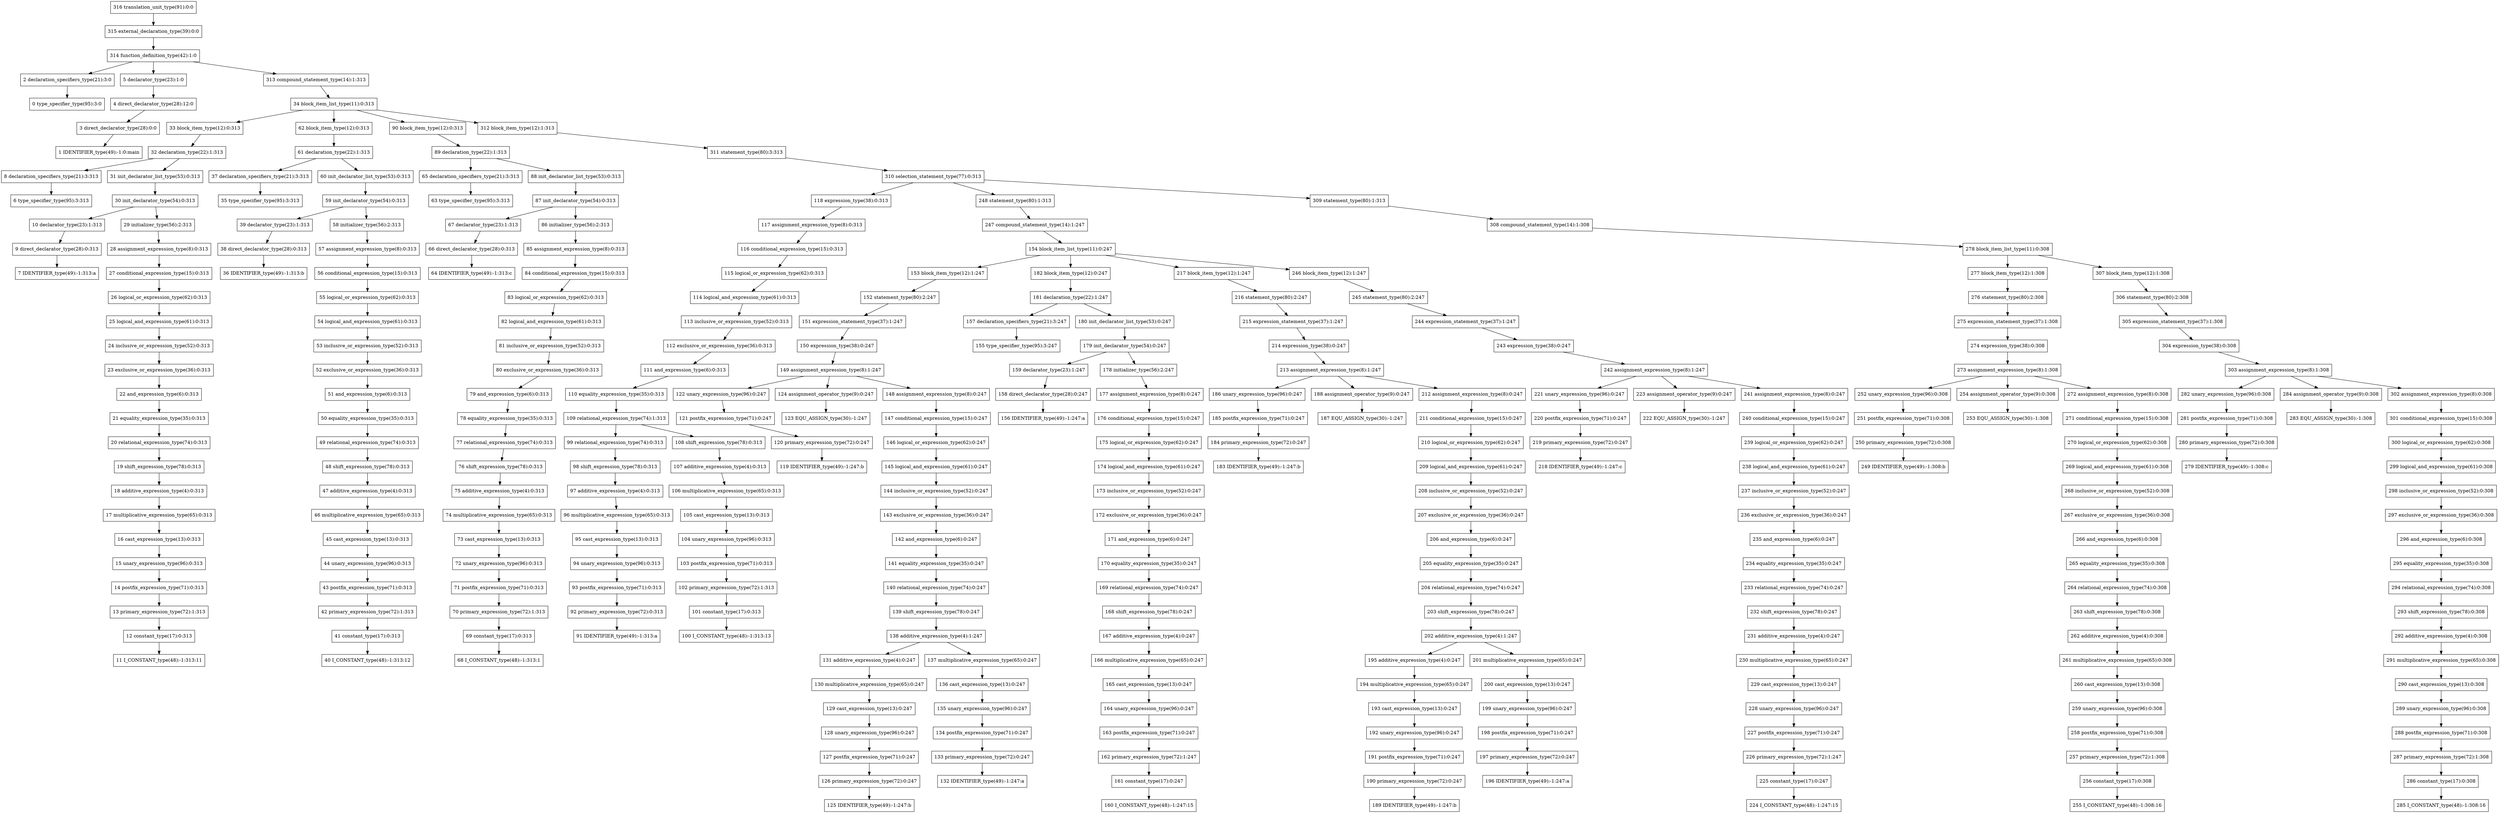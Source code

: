 digraph G{
316[shape=box, label="316 translation_unit_type(91):0:0"];
315[shape=box, label="315 external_declaration_type(39):0:0"];
316->315;
315[shape=box, label="315 external_declaration_type(39):0:0"];
314[shape=box, label="314 function_definition_type(42):1:0"];
315->314;
314[shape=box, label="314 function_definition_type(42):1:0"];
2[shape=box, label="2 declaration_specifiers_type(21):3:0"];
314->2;
2[shape=box, label="2 declaration_specifiers_type(21):3:0"];
0[shape=box, label="0 type_specifier_type(95):3:0"];
2->0;
0[shape=box, label="0 type_specifier_type(95):3:0"];
5[shape=box, label="5 declarator_type(23):1:0"];
314->5;
5[shape=box, label="5 declarator_type(23):1:0"];
4[shape=box, label="4 direct_declarator_type(28):12:0"];
5->4;
4[shape=box, label="4 direct_declarator_type(28):12:0"];
3[shape=box, label="3 direct_declarator_type(28):0:0"];
4->3;
3[shape=box, label="3 direct_declarator_type(28):0:0"];
1[shape=box, label="1 IDENTIFIER_type(49):-1:0:main"];
3->1;
1[shape=box, label="1 IDENTIFIER_type(49):-1:0:main"];
313[shape=box, label="313 compound_statement_type(14):1:313"];
314->313;
313[shape=box, label="313 compound_statement_type(14):1:313"];
34[shape=box, label="34 block_item_list_type(11):0:313"];
313->34;
34[shape=box, label="34 block_item_list_type(11):0:313"];
33[shape=box, label="33 block_item_type(12):0:313"];
34->33;
33[shape=box, label="33 block_item_type(12):0:313"];
32[shape=box, label="32 declaration_type(22):1:313"];
33->32;
32[shape=box, label="32 declaration_type(22):1:313"];
8[shape=box, label="8 declaration_specifiers_type(21):3:313"];
32->8;
8[shape=box, label="8 declaration_specifiers_type(21):3:313"];
6[shape=box, label="6 type_specifier_type(95):3:313"];
8->6;
6[shape=box, label="6 type_specifier_type(95):3:313"];
31[shape=box, label="31 init_declarator_list_type(53):0:313"];
32->31;
31[shape=box, label="31 init_declarator_list_type(53):0:313"];
30[shape=box, label="30 init_declarator_type(54):0:313"];
31->30;
30[shape=box, label="30 init_declarator_type(54):0:313"];
10[shape=box, label="10 declarator_type(23):1:313"];
30->10;
10[shape=box, label="10 declarator_type(23):1:313"];
9[shape=box, label="9 direct_declarator_type(28):0:313"];
10->9;
9[shape=box, label="9 direct_declarator_type(28):0:313"];
7[shape=box, label="7 IDENTIFIER_type(49):-1:313:a"];
9->7;
7[shape=box, label="7 IDENTIFIER_type(49):-1:313:a"];
29[shape=box, label="29 initializer_type(56):2:313"];
30->29;
29[shape=box, label="29 initializer_type(56):2:313"];
28[shape=box, label="28 assignment_expression_type(8):0:313"];
29->28;
28[shape=box, label="28 assignment_expression_type(8):0:313"];
27[shape=box, label="27 conditional_expression_type(15):0:313"];
28->27;
27[shape=box, label="27 conditional_expression_type(15):0:313"];
26[shape=box, label="26 logical_or_expression_type(62):0:313"];
27->26;
26[shape=box, label="26 logical_or_expression_type(62):0:313"];
25[shape=box, label="25 logical_and_expression_type(61):0:313"];
26->25;
25[shape=box, label="25 logical_and_expression_type(61):0:313"];
24[shape=box, label="24 inclusive_or_expression_type(52):0:313"];
25->24;
24[shape=box, label="24 inclusive_or_expression_type(52):0:313"];
23[shape=box, label="23 exclusive_or_expression_type(36):0:313"];
24->23;
23[shape=box, label="23 exclusive_or_expression_type(36):0:313"];
22[shape=box, label="22 and_expression_type(6):0:313"];
23->22;
22[shape=box, label="22 and_expression_type(6):0:313"];
21[shape=box, label="21 equality_expression_type(35):0:313"];
22->21;
21[shape=box, label="21 equality_expression_type(35):0:313"];
20[shape=box, label="20 relational_expression_type(74):0:313"];
21->20;
20[shape=box, label="20 relational_expression_type(74):0:313"];
19[shape=box, label="19 shift_expression_type(78):0:313"];
20->19;
19[shape=box, label="19 shift_expression_type(78):0:313"];
18[shape=box, label="18 additive_expression_type(4):0:313"];
19->18;
18[shape=box, label="18 additive_expression_type(4):0:313"];
17[shape=box, label="17 multiplicative_expression_type(65):0:313"];
18->17;
17[shape=box, label="17 multiplicative_expression_type(65):0:313"];
16[shape=box, label="16 cast_expression_type(13):0:313"];
17->16;
16[shape=box, label="16 cast_expression_type(13):0:313"];
15[shape=box, label="15 unary_expression_type(96):0:313"];
16->15;
15[shape=box, label="15 unary_expression_type(96):0:313"];
14[shape=box, label="14 postfix_expression_type(71):0:313"];
15->14;
14[shape=box, label="14 postfix_expression_type(71):0:313"];
13[shape=box, label="13 primary_expression_type(72):1:313"];
14->13;
13[shape=box, label="13 primary_expression_type(72):1:313"];
12[shape=box, label="12 constant_type(17):0:313"];
13->12;
12[shape=box, label="12 constant_type(17):0:313"];
11[shape=box, label="11 I_CONSTANT_type(48):-1:313:11"];
12->11;
11[shape=box, label="11 I_CONSTANT_type(48):-1:313:11"];
62[shape=box, label="62 block_item_type(12):0:313"];
34->62;
62[shape=box, label="62 block_item_type(12):0:313"];
61[shape=box, label="61 declaration_type(22):1:313"];
62->61;
61[shape=box, label="61 declaration_type(22):1:313"];
37[shape=box, label="37 declaration_specifiers_type(21):3:313"];
61->37;
37[shape=box, label="37 declaration_specifiers_type(21):3:313"];
35[shape=box, label="35 type_specifier_type(95):3:313"];
37->35;
35[shape=box, label="35 type_specifier_type(95):3:313"];
60[shape=box, label="60 init_declarator_list_type(53):0:313"];
61->60;
60[shape=box, label="60 init_declarator_list_type(53):0:313"];
59[shape=box, label="59 init_declarator_type(54):0:313"];
60->59;
59[shape=box, label="59 init_declarator_type(54):0:313"];
39[shape=box, label="39 declarator_type(23):1:313"];
59->39;
39[shape=box, label="39 declarator_type(23):1:313"];
38[shape=box, label="38 direct_declarator_type(28):0:313"];
39->38;
38[shape=box, label="38 direct_declarator_type(28):0:313"];
36[shape=box, label="36 IDENTIFIER_type(49):-1:313:b"];
38->36;
36[shape=box, label="36 IDENTIFIER_type(49):-1:313:b"];
58[shape=box, label="58 initializer_type(56):2:313"];
59->58;
58[shape=box, label="58 initializer_type(56):2:313"];
57[shape=box, label="57 assignment_expression_type(8):0:313"];
58->57;
57[shape=box, label="57 assignment_expression_type(8):0:313"];
56[shape=box, label="56 conditional_expression_type(15):0:313"];
57->56;
56[shape=box, label="56 conditional_expression_type(15):0:313"];
55[shape=box, label="55 logical_or_expression_type(62):0:313"];
56->55;
55[shape=box, label="55 logical_or_expression_type(62):0:313"];
54[shape=box, label="54 logical_and_expression_type(61):0:313"];
55->54;
54[shape=box, label="54 logical_and_expression_type(61):0:313"];
53[shape=box, label="53 inclusive_or_expression_type(52):0:313"];
54->53;
53[shape=box, label="53 inclusive_or_expression_type(52):0:313"];
52[shape=box, label="52 exclusive_or_expression_type(36):0:313"];
53->52;
52[shape=box, label="52 exclusive_or_expression_type(36):0:313"];
51[shape=box, label="51 and_expression_type(6):0:313"];
52->51;
51[shape=box, label="51 and_expression_type(6):0:313"];
50[shape=box, label="50 equality_expression_type(35):0:313"];
51->50;
50[shape=box, label="50 equality_expression_type(35):0:313"];
49[shape=box, label="49 relational_expression_type(74):0:313"];
50->49;
49[shape=box, label="49 relational_expression_type(74):0:313"];
48[shape=box, label="48 shift_expression_type(78):0:313"];
49->48;
48[shape=box, label="48 shift_expression_type(78):0:313"];
47[shape=box, label="47 additive_expression_type(4):0:313"];
48->47;
47[shape=box, label="47 additive_expression_type(4):0:313"];
46[shape=box, label="46 multiplicative_expression_type(65):0:313"];
47->46;
46[shape=box, label="46 multiplicative_expression_type(65):0:313"];
45[shape=box, label="45 cast_expression_type(13):0:313"];
46->45;
45[shape=box, label="45 cast_expression_type(13):0:313"];
44[shape=box, label="44 unary_expression_type(96):0:313"];
45->44;
44[shape=box, label="44 unary_expression_type(96):0:313"];
43[shape=box, label="43 postfix_expression_type(71):0:313"];
44->43;
43[shape=box, label="43 postfix_expression_type(71):0:313"];
42[shape=box, label="42 primary_expression_type(72):1:313"];
43->42;
42[shape=box, label="42 primary_expression_type(72):1:313"];
41[shape=box, label="41 constant_type(17):0:313"];
42->41;
41[shape=box, label="41 constant_type(17):0:313"];
40[shape=box, label="40 I_CONSTANT_type(48):-1:313:12"];
41->40;
40[shape=box, label="40 I_CONSTANT_type(48):-1:313:12"];
90[shape=box, label="90 block_item_type(12):0:313"];
34->90;
90[shape=box, label="90 block_item_type(12):0:313"];
89[shape=box, label="89 declaration_type(22):1:313"];
90->89;
89[shape=box, label="89 declaration_type(22):1:313"];
65[shape=box, label="65 declaration_specifiers_type(21):3:313"];
89->65;
65[shape=box, label="65 declaration_specifiers_type(21):3:313"];
63[shape=box, label="63 type_specifier_type(95):3:313"];
65->63;
63[shape=box, label="63 type_specifier_type(95):3:313"];
88[shape=box, label="88 init_declarator_list_type(53):0:313"];
89->88;
88[shape=box, label="88 init_declarator_list_type(53):0:313"];
87[shape=box, label="87 init_declarator_type(54):0:313"];
88->87;
87[shape=box, label="87 init_declarator_type(54):0:313"];
67[shape=box, label="67 declarator_type(23):1:313"];
87->67;
67[shape=box, label="67 declarator_type(23):1:313"];
66[shape=box, label="66 direct_declarator_type(28):0:313"];
67->66;
66[shape=box, label="66 direct_declarator_type(28):0:313"];
64[shape=box, label="64 IDENTIFIER_type(49):-1:313:c"];
66->64;
64[shape=box, label="64 IDENTIFIER_type(49):-1:313:c"];
86[shape=box, label="86 initializer_type(56):2:313"];
87->86;
86[shape=box, label="86 initializer_type(56):2:313"];
85[shape=box, label="85 assignment_expression_type(8):0:313"];
86->85;
85[shape=box, label="85 assignment_expression_type(8):0:313"];
84[shape=box, label="84 conditional_expression_type(15):0:313"];
85->84;
84[shape=box, label="84 conditional_expression_type(15):0:313"];
83[shape=box, label="83 logical_or_expression_type(62):0:313"];
84->83;
83[shape=box, label="83 logical_or_expression_type(62):0:313"];
82[shape=box, label="82 logical_and_expression_type(61):0:313"];
83->82;
82[shape=box, label="82 logical_and_expression_type(61):0:313"];
81[shape=box, label="81 inclusive_or_expression_type(52):0:313"];
82->81;
81[shape=box, label="81 inclusive_or_expression_type(52):0:313"];
80[shape=box, label="80 exclusive_or_expression_type(36):0:313"];
81->80;
80[shape=box, label="80 exclusive_or_expression_type(36):0:313"];
79[shape=box, label="79 and_expression_type(6):0:313"];
80->79;
79[shape=box, label="79 and_expression_type(6):0:313"];
78[shape=box, label="78 equality_expression_type(35):0:313"];
79->78;
78[shape=box, label="78 equality_expression_type(35):0:313"];
77[shape=box, label="77 relational_expression_type(74):0:313"];
78->77;
77[shape=box, label="77 relational_expression_type(74):0:313"];
76[shape=box, label="76 shift_expression_type(78):0:313"];
77->76;
76[shape=box, label="76 shift_expression_type(78):0:313"];
75[shape=box, label="75 additive_expression_type(4):0:313"];
76->75;
75[shape=box, label="75 additive_expression_type(4):0:313"];
74[shape=box, label="74 multiplicative_expression_type(65):0:313"];
75->74;
74[shape=box, label="74 multiplicative_expression_type(65):0:313"];
73[shape=box, label="73 cast_expression_type(13):0:313"];
74->73;
73[shape=box, label="73 cast_expression_type(13):0:313"];
72[shape=box, label="72 unary_expression_type(96):0:313"];
73->72;
72[shape=box, label="72 unary_expression_type(96):0:313"];
71[shape=box, label="71 postfix_expression_type(71):0:313"];
72->71;
71[shape=box, label="71 postfix_expression_type(71):0:313"];
70[shape=box, label="70 primary_expression_type(72):1:313"];
71->70;
70[shape=box, label="70 primary_expression_type(72):1:313"];
69[shape=box, label="69 constant_type(17):0:313"];
70->69;
69[shape=box, label="69 constant_type(17):0:313"];
68[shape=box, label="68 I_CONSTANT_type(48):-1:313:1"];
69->68;
68[shape=box, label="68 I_CONSTANT_type(48):-1:313:1"];
312[shape=box, label="312 block_item_type(12):1:313"];
34->312;
312[shape=box, label="312 block_item_type(12):1:313"];
311[shape=box, label="311 statement_type(80):3:313"];
312->311;
311[shape=box, label="311 statement_type(80):3:313"];
310[shape=box, label="310 selection_statement_type(77):0:313"];
311->310;
310[shape=box, label="310 selection_statement_type(77):0:313"];
118[shape=box, label="118 expression_type(38):0:313"];
310->118;
118[shape=box, label="118 expression_type(38):0:313"];
117[shape=box, label="117 assignment_expression_type(8):0:313"];
118->117;
117[shape=box, label="117 assignment_expression_type(8):0:313"];
116[shape=box, label="116 conditional_expression_type(15):0:313"];
117->116;
116[shape=box, label="116 conditional_expression_type(15):0:313"];
115[shape=box, label="115 logical_or_expression_type(62):0:313"];
116->115;
115[shape=box, label="115 logical_or_expression_type(62):0:313"];
114[shape=box, label="114 logical_and_expression_type(61):0:313"];
115->114;
114[shape=box, label="114 logical_and_expression_type(61):0:313"];
113[shape=box, label="113 inclusive_or_expression_type(52):0:313"];
114->113;
113[shape=box, label="113 inclusive_or_expression_type(52):0:313"];
112[shape=box, label="112 exclusive_or_expression_type(36):0:313"];
113->112;
112[shape=box, label="112 exclusive_or_expression_type(36):0:313"];
111[shape=box, label="111 and_expression_type(6):0:313"];
112->111;
111[shape=box, label="111 and_expression_type(6):0:313"];
110[shape=box, label="110 equality_expression_type(35):0:313"];
111->110;
110[shape=box, label="110 equality_expression_type(35):0:313"];
109[shape=box, label="109 relational_expression_type(74):1:313"];
110->109;
109[shape=box, label="109 relational_expression_type(74):1:313"];
99[shape=box, label="99 relational_expression_type(74):0:313"];
109->99;
99[shape=box, label="99 relational_expression_type(74):0:313"];
98[shape=box, label="98 shift_expression_type(78):0:313"];
99->98;
98[shape=box, label="98 shift_expression_type(78):0:313"];
97[shape=box, label="97 additive_expression_type(4):0:313"];
98->97;
97[shape=box, label="97 additive_expression_type(4):0:313"];
96[shape=box, label="96 multiplicative_expression_type(65):0:313"];
97->96;
96[shape=box, label="96 multiplicative_expression_type(65):0:313"];
95[shape=box, label="95 cast_expression_type(13):0:313"];
96->95;
95[shape=box, label="95 cast_expression_type(13):0:313"];
94[shape=box, label="94 unary_expression_type(96):0:313"];
95->94;
94[shape=box, label="94 unary_expression_type(96):0:313"];
93[shape=box, label="93 postfix_expression_type(71):0:313"];
94->93;
93[shape=box, label="93 postfix_expression_type(71):0:313"];
92[shape=box, label="92 primary_expression_type(72):0:313"];
93->92;
92[shape=box, label="92 primary_expression_type(72):0:313"];
91[shape=box, label="91 IDENTIFIER_type(49):-1:313:a"];
92->91;
91[shape=box, label="91 IDENTIFIER_type(49):-1:313:a"];
108[shape=box, label="108 shift_expression_type(78):0:313"];
109->108;
108[shape=box, label="108 shift_expression_type(78):0:313"];
107[shape=box, label="107 additive_expression_type(4):0:313"];
108->107;
107[shape=box, label="107 additive_expression_type(4):0:313"];
106[shape=box, label="106 multiplicative_expression_type(65):0:313"];
107->106;
106[shape=box, label="106 multiplicative_expression_type(65):0:313"];
105[shape=box, label="105 cast_expression_type(13):0:313"];
106->105;
105[shape=box, label="105 cast_expression_type(13):0:313"];
104[shape=box, label="104 unary_expression_type(96):0:313"];
105->104;
104[shape=box, label="104 unary_expression_type(96):0:313"];
103[shape=box, label="103 postfix_expression_type(71):0:313"];
104->103;
103[shape=box, label="103 postfix_expression_type(71):0:313"];
102[shape=box, label="102 primary_expression_type(72):1:313"];
103->102;
102[shape=box, label="102 primary_expression_type(72):1:313"];
101[shape=box, label="101 constant_type(17):0:313"];
102->101;
101[shape=box, label="101 constant_type(17):0:313"];
100[shape=box, label="100 I_CONSTANT_type(48):-1:313:13"];
101->100;
100[shape=box, label="100 I_CONSTANT_type(48):-1:313:13"];
248[shape=box, label="248 statement_type(80):1:313"];
310->248;
248[shape=box, label="248 statement_type(80):1:313"];
247[shape=box, label="247 compound_statement_type(14):1:247"];
248->247;
247[shape=box, label="247 compound_statement_type(14):1:247"];
154[shape=box, label="154 block_item_list_type(11):0:247"];
247->154;
154[shape=box, label="154 block_item_list_type(11):0:247"];
153[shape=box, label="153 block_item_type(12):1:247"];
154->153;
153[shape=box, label="153 block_item_type(12):1:247"];
152[shape=box, label="152 statement_type(80):2:247"];
153->152;
152[shape=box, label="152 statement_type(80):2:247"];
151[shape=box, label="151 expression_statement_type(37):1:247"];
152->151;
151[shape=box, label="151 expression_statement_type(37):1:247"];
150[shape=box, label="150 expression_type(38):0:247"];
151->150;
150[shape=box, label="150 expression_type(38):0:247"];
149[shape=box, label="149 assignment_expression_type(8):1:247"];
150->149;
149[shape=box, label="149 assignment_expression_type(8):1:247"];
122[shape=box, label="122 unary_expression_type(96):0:247"];
149->122;
122[shape=box, label="122 unary_expression_type(96):0:247"];
121[shape=box, label="121 postfix_expression_type(71):0:247"];
122->121;
121[shape=box, label="121 postfix_expression_type(71):0:247"];
120[shape=box, label="120 primary_expression_type(72):0:247"];
121->120;
120[shape=box, label="120 primary_expression_type(72):0:247"];
119[shape=box, label="119 IDENTIFIER_type(49):-1:247:b"];
120->119;
119[shape=box, label="119 IDENTIFIER_type(49):-1:247:b"];
124[shape=box, label="124 assignment_operator_type(9):0:247"];
149->124;
124[shape=box, label="124 assignment_operator_type(9):0:247"];
123[shape=box, label="123 EQU_ASSIGN_type(30):-1:247"];
124->123;
123[shape=box, label="123 EQU_ASSIGN_type(30):-1:247"];
148[shape=box, label="148 assignment_expression_type(8):0:247"];
149->148;
148[shape=box, label="148 assignment_expression_type(8):0:247"];
147[shape=box, label="147 conditional_expression_type(15):0:247"];
148->147;
147[shape=box, label="147 conditional_expression_type(15):0:247"];
146[shape=box, label="146 logical_or_expression_type(62):0:247"];
147->146;
146[shape=box, label="146 logical_or_expression_type(62):0:247"];
145[shape=box, label="145 logical_and_expression_type(61):0:247"];
146->145;
145[shape=box, label="145 logical_and_expression_type(61):0:247"];
144[shape=box, label="144 inclusive_or_expression_type(52):0:247"];
145->144;
144[shape=box, label="144 inclusive_or_expression_type(52):0:247"];
143[shape=box, label="143 exclusive_or_expression_type(36):0:247"];
144->143;
143[shape=box, label="143 exclusive_or_expression_type(36):0:247"];
142[shape=box, label="142 and_expression_type(6):0:247"];
143->142;
142[shape=box, label="142 and_expression_type(6):0:247"];
141[shape=box, label="141 equality_expression_type(35):0:247"];
142->141;
141[shape=box, label="141 equality_expression_type(35):0:247"];
140[shape=box, label="140 relational_expression_type(74):0:247"];
141->140;
140[shape=box, label="140 relational_expression_type(74):0:247"];
139[shape=box, label="139 shift_expression_type(78):0:247"];
140->139;
139[shape=box, label="139 shift_expression_type(78):0:247"];
138[shape=box, label="138 additive_expression_type(4):1:247"];
139->138;
138[shape=box, label="138 additive_expression_type(4):1:247"];
131[shape=box, label="131 additive_expression_type(4):0:247"];
138->131;
131[shape=box, label="131 additive_expression_type(4):0:247"];
130[shape=box, label="130 multiplicative_expression_type(65):0:247"];
131->130;
130[shape=box, label="130 multiplicative_expression_type(65):0:247"];
129[shape=box, label="129 cast_expression_type(13):0:247"];
130->129;
129[shape=box, label="129 cast_expression_type(13):0:247"];
128[shape=box, label="128 unary_expression_type(96):0:247"];
129->128;
128[shape=box, label="128 unary_expression_type(96):0:247"];
127[shape=box, label="127 postfix_expression_type(71):0:247"];
128->127;
127[shape=box, label="127 postfix_expression_type(71):0:247"];
126[shape=box, label="126 primary_expression_type(72):0:247"];
127->126;
126[shape=box, label="126 primary_expression_type(72):0:247"];
125[shape=box, label="125 IDENTIFIER_type(49):-1:247:b"];
126->125;
125[shape=box, label="125 IDENTIFIER_type(49):-1:247:b"];
137[shape=box, label="137 multiplicative_expression_type(65):0:247"];
138->137;
137[shape=box, label="137 multiplicative_expression_type(65):0:247"];
136[shape=box, label="136 cast_expression_type(13):0:247"];
137->136;
136[shape=box, label="136 cast_expression_type(13):0:247"];
135[shape=box, label="135 unary_expression_type(96):0:247"];
136->135;
135[shape=box, label="135 unary_expression_type(96):0:247"];
134[shape=box, label="134 postfix_expression_type(71):0:247"];
135->134;
134[shape=box, label="134 postfix_expression_type(71):0:247"];
133[shape=box, label="133 primary_expression_type(72):0:247"];
134->133;
133[shape=box, label="133 primary_expression_type(72):0:247"];
132[shape=box, label="132 IDENTIFIER_type(49):-1:247:a"];
133->132;
132[shape=box, label="132 IDENTIFIER_type(49):-1:247:a"];
182[shape=box, label="182 block_item_type(12):0:247"];
154->182;
182[shape=box, label="182 block_item_type(12):0:247"];
181[shape=box, label="181 declaration_type(22):1:247"];
182->181;
181[shape=box, label="181 declaration_type(22):1:247"];
157[shape=box, label="157 declaration_specifiers_type(21):3:247"];
181->157;
157[shape=box, label="157 declaration_specifiers_type(21):3:247"];
155[shape=box, label="155 type_specifier_type(95):3:247"];
157->155;
155[shape=box, label="155 type_specifier_type(95):3:247"];
180[shape=box, label="180 init_declarator_list_type(53):0:247"];
181->180;
180[shape=box, label="180 init_declarator_list_type(53):0:247"];
179[shape=box, label="179 init_declarator_type(54):0:247"];
180->179;
179[shape=box, label="179 init_declarator_type(54):0:247"];
159[shape=box, label="159 declarator_type(23):1:247"];
179->159;
159[shape=box, label="159 declarator_type(23):1:247"];
158[shape=box, label="158 direct_declarator_type(28):0:247"];
159->158;
158[shape=box, label="158 direct_declarator_type(28):0:247"];
156[shape=box, label="156 IDENTIFIER_type(49):-1:247:a"];
158->156;
156[shape=box, label="156 IDENTIFIER_type(49):-1:247:a"];
178[shape=box, label="178 initializer_type(56):2:247"];
179->178;
178[shape=box, label="178 initializer_type(56):2:247"];
177[shape=box, label="177 assignment_expression_type(8):0:247"];
178->177;
177[shape=box, label="177 assignment_expression_type(8):0:247"];
176[shape=box, label="176 conditional_expression_type(15):0:247"];
177->176;
176[shape=box, label="176 conditional_expression_type(15):0:247"];
175[shape=box, label="175 logical_or_expression_type(62):0:247"];
176->175;
175[shape=box, label="175 logical_or_expression_type(62):0:247"];
174[shape=box, label="174 logical_and_expression_type(61):0:247"];
175->174;
174[shape=box, label="174 logical_and_expression_type(61):0:247"];
173[shape=box, label="173 inclusive_or_expression_type(52):0:247"];
174->173;
173[shape=box, label="173 inclusive_or_expression_type(52):0:247"];
172[shape=box, label="172 exclusive_or_expression_type(36):0:247"];
173->172;
172[shape=box, label="172 exclusive_or_expression_type(36):0:247"];
171[shape=box, label="171 and_expression_type(6):0:247"];
172->171;
171[shape=box, label="171 and_expression_type(6):0:247"];
170[shape=box, label="170 equality_expression_type(35):0:247"];
171->170;
170[shape=box, label="170 equality_expression_type(35):0:247"];
169[shape=box, label="169 relational_expression_type(74):0:247"];
170->169;
169[shape=box, label="169 relational_expression_type(74):0:247"];
168[shape=box, label="168 shift_expression_type(78):0:247"];
169->168;
168[shape=box, label="168 shift_expression_type(78):0:247"];
167[shape=box, label="167 additive_expression_type(4):0:247"];
168->167;
167[shape=box, label="167 additive_expression_type(4):0:247"];
166[shape=box, label="166 multiplicative_expression_type(65):0:247"];
167->166;
166[shape=box, label="166 multiplicative_expression_type(65):0:247"];
165[shape=box, label="165 cast_expression_type(13):0:247"];
166->165;
165[shape=box, label="165 cast_expression_type(13):0:247"];
164[shape=box, label="164 unary_expression_type(96):0:247"];
165->164;
164[shape=box, label="164 unary_expression_type(96):0:247"];
163[shape=box, label="163 postfix_expression_type(71):0:247"];
164->163;
163[shape=box, label="163 postfix_expression_type(71):0:247"];
162[shape=box, label="162 primary_expression_type(72):1:247"];
163->162;
162[shape=box, label="162 primary_expression_type(72):1:247"];
161[shape=box, label="161 constant_type(17):0:247"];
162->161;
161[shape=box, label="161 constant_type(17):0:247"];
160[shape=box, label="160 I_CONSTANT_type(48):-1:247:15"];
161->160;
160[shape=box, label="160 I_CONSTANT_type(48):-1:247:15"];
217[shape=box, label="217 block_item_type(12):1:247"];
154->217;
217[shape=box, label="217 block_item_type(12):1:247"];
216[shape=box, label="216 statement_type(80):2:247"];
217->216;
216[shape=box, label="216 statement_type(80):2:247"];
215[shape=box, label="215 expression_statement_type(37):1:247"];
216->215;
215[shape=box, label="215 expression_statement_type(37):1:247"];
214[shape=box, label="214 expression_type(38):0:247"];
215->214;
214[shape=box, label="214 expression_type(38):0:247"];
213[shape=box, label="213 assignment_expression_type(8):1:247"];
214->213;
213[shape=box, label="213 assignment_expression_type(8):1:247"];
186[shape=box, label="186 unary_expression_type(96):0:247"];
213->186;
186[shape=box, label="186 unary_expression_type(96):0:247"];
185[shape=box, label="185 postfix_expression_type(71):0:247"];
186->185;
185[shape=box, label="185 postfix_expression_type(71):0:247"];
184[shape=box, label="184 primary_expression_type(72):0:247"];
185->184;
184[shape=box, label="184 primary_expression_type(72):0:247"];
183[shape=box, label="183 IDENTIFIER_type(49):-1:247:b"];
184->183;
183[shape=box, label="183 IDENTIFIER_type(49):-1:247:b"];
188[shape=box, label="188 assignment_operator_type(9):0:247"];
213->188;
188[shape=box, label="188 assignment_operator_type(9):0:247"];
187[shape=box, label="187 EQU_ASSIGN_type(30):-1:247"];
188->187;
187[shape=box, label="187 EQU_ASSIGN_type(30):-1:247"];
212[shape=box, label="212 assignment_expression_type(8):0:247"];
213->212;
212[shape=box, label="212 assignment_expression_type(8):0:247"];
211[shape=box, label="211 conditional_expression_type(15):0:247"];
212->211;
211[shape=box, label="211 conditional_expression_type(15):0:247"];
210[shape=box, label="210 logical_or_expression_type(62):0:247"];
211->210;
210[shape=box, label="210 logical_or_expression_type(62):0:247"];
209[shape=box, label="209 logical_and_expression_type(61):0:247"];
210->209;
209[shape=box, label="209 logical_and_expression_type(61):0:247"];
208[shape=box, label="208 inclusive_or_expression_type(52):0:247"];
209->208;
208[shape=box, label="208 inclusive_or_expression_type(52):0:247"];
207[shape=box, label="207 exclusive_or_expression_type(36):0:247"];
208->207;
207[shape=box, label="207 exclusive_or_expression_type(36):0:247"];
206[shape=box, label="206 and_expression_type(6):0:247"];
207->206;
206[shape=box, label="206 and_expression_type(6):0:247"];
205[shape=box, label="205 equality_expression_type(35):0:247"];
206->205;
205[shape=box, label="205 equality_expression_type(35):0:247"];
204[shape=box, label="204 relational_expression_type(74):0:247"];
205->204;
204[shape=box, label="204 relational_expression_type(74):0:247"];
203[shape=box, label="203 shift_expression_type(78):0:247"];
204->203;
203[shape=box, label="203 shift_expression_type(78):0:247"];
202[shape=box, label="202 additive_expression_type(4):1:247"];
203->202;
202[shape=box, label="202 additive_expression_type(4):1:247"];
195[shape=box, label="195 additive_expression_type(4):0:247"];
202->195;
195[shape=box, label="195 additive_expression_type(4):0:247"];
194[shape=box, label="194 multiplicative_expression_type(65):0:247"];
195->194;
194[shape=box, label="194 multiplicative_expression_type(65):0:247"];
193[shape=box, label="193 cast_expression_type(13):0:247"];
194->193;
193[shape=box, label="193 cast_expression_type(13):0:247"];
192[shape=box, label="192 unary_expression_type(96):0:247"];
193->192;
192[shape=box, label="192 unary_expression_type(96):0:247"];
191[shape=box, label="191 postfix_expression_type(71):0:247"];
192->191;
191[shape=box, label="191 postfix_expression_type(71):0:247"];
190[shape=box, label="190 primary_expression_type(72):0:247"];
191->190;
190[shape=box, label="190 primary_expression_type(72):0:247"];
189[shape=box, label="189 IDENTIFIER_type(49):-1:247:b"];
190->189;
189[shape=box, label="189 IDENTIFIER_type(49):-1:247:b"];
201[shape=box, label="201 multiplicative_expression_type(65):0:247"];
202->201;
201[shape=box, label="201 multiplicative_expression_type(65):0:247"];
200[shape=box, label="200 cast_expression_type(13):0:247"];
201->200;
200[shape=box, label="200 cast_expression_type(13):0:247"];
199[shape=box, label="199 unary_expression_type(96):0:247"];
200->199;
199[shape=box, label="199 unary_expression_type(96):0:247"];
198[shape=box, label="198 postfix_expression_type(71):0:247"];
199->198;
198[shape=box, label="198 postfix_expression_type(71):0:247"];
197[shape=box, label="197 primary_expression_type(72):0:247"];
198->197;
197[shape=box, label="197 primary_expression_type(72):0:247"];
196[shape=box, label="196 IDENTIFIER_type(49):-1:247:a"];
197->196;
196[shape=box, label="196 IDENTIFIER_type(49):-1:247:a"];
246[shape=box, label="246 block_item_type(12):1:247"];
154->246;
246[shape=box, label="246 block_item_type(12):1:247"];
245[shape=box, label="245 statement_type(80):2:247"];
246->245;
245[shape=box, label="245 statement_type(80):2:247"];
244[shape=box, label="244 expression_statement_type(37):1:247"];
245->244;
244[shape=box, label="244 expression_statement_type(37):1:247"];
243[shape=box, label="243 expression_type(38):0:247"];
244->243;
243[shape=box, label="243 expression_type(38):0:247"];
242[shape=box, label="242 assignment_expression_type(8):1:247"];
243->242;
242[shape=box, label="242 assignment_expression_type(8):1:247"];
221[shape=box, label="221 unary_expression_type(96):0:247"];
242->221;
221[shape=box, label="221 unary_expression_type(96):0:247"];
220[shape=box, label="220 postfix_expression_type(71):0:247"];
221->220;
220[shape=box, label="220 postfix_expression_type(71):0:247"];
219[shape=box, label="219 primary_expression_type(72):0:247"];
220->219;
219[shape=box, label="219 primary_expression_type(72):0:247"];
218[shape=box, label="218 IDENTIFIER_type(49):-1:247:c"];
219->218;
218[shape=box, label="218 IDENTIFIER_type(49):-1:247:c"];
223[shape=box, label="223 assignment_operator_type(9):0:247"];
242->223;
223[shape=box, label="223 assignment_operator_type(9):0:247"];
222[shape=box, label="222 EQU_ASSIGN_type(30):-1:247"];
223->222;
222[shape=box, label="222 EQU_ASSIGN_type(30):-1:247"];
241[shape=box, label="241 assignment_expression_type(8):0:247"];
242->241;
241[shape=box, label="241 assignment_expression_type(8):0:247"];
240[shape=box, label="240 conditional_expression_type(15):0:247"];
241->240;
240[shape=box, label="240 conditional_expression_type(15):0:247"];
239[shape=box, label="239 logical_or_expression_type(62):0:247"];
240->239;
239[shape=box, label="239 logical_or_expression_type(62):0:247"];
238[shape=box, label="238 logical_and_expression_type(61):0:247"];
239->238;
238[shape=box, label="238 logical_and_expression_type(61):0:247"];
237[shape=box, label="237 inclusive_or_expression_type(52):0:247"];
238->237;
237[shape=box, label="237 inclusive_or_expression_type(52):0:247"];
236[shape=box, label="236 exclusive_or_expression_type(36):0:247"];
237->236;
236[shape=box, label="236 exclusive_or_expression_type(36):0:247"];
235[shape=box, label="235 and_expression_type(6):0:247"];
236->235;
235[shape=box, label="235 and_expression_type(6):0:247"];
234[shape=box, label="234 equality_expression_type(35):0:247"];
235->234;
234[shape=box, label="234 equality_expression_type(35):0:247"];
233[shape=box, label="233 relational_expression_type(74):0:247"];
234->233;
233[shape=box, label="233 relational_expression_type(74):0:247"];
232[shape=box, label="232 shift_expression_type(78):0:247"];
233->232;
232[shape=box, label="232 shift_expression_type(78):0:247"];
231[shape=box, label="231 additive_expression_type(4):0:247"];
232->231;
231[shape=box, label="231 additive_expression_type(4):0:247"];
230[shape=box, label="230 multiplicative_expression_type(65):0:247"];
231->230;
230[shape=box, label="230 multiplicative_expression_type(65):0:247"];
229[shape=box, label="229 cast_expression_type(13):0:247"];
230->229;
229[shape=box, label="229 cast_expression_type(13):0:247"];
228[shape=box, label="228 unary_expression_type(96):0:247"];
229->228;
228[shape=box, label="228 unary_expression_type(96):0:247"];
227[shape=box, label="227 postfix_expression_type(71):0:247"];
228->227;
227[shape=box, label="227 postfix_expression_type(71):0:247"];
226[shape=box, label="226 primary_expression_type(72):1:247"];
227->226;
226[shape=box, label="226 primary_expression_type(72):1:247"];
225[shape=box, label="225 constant_type(17):0:247"];
226->225;
225[shape=box, label="225 constant_type(17):0:247"];
224[shape=box, label="224 I_CONSTANT_type(48):-1:247:15"];
225->224;
224[shape=box, label="224 I_CONSTANT_type(48):-1:247:15"];
309[shape=box, label="309 statement_type(80):1:313"];
310->309;
309[shape=box, label="309 statement_type(80):1:313"];
308[shape=box, label="308 compound_statement_type(14):1:308"];
309->308;
308[shape=box, label="308 compound_statement_type(14):1:308"];
278[shape=box, label="278 block_item_list_type(11):0:308"];
308->278;
278[shape=box, label="278 block_item_list_type(11):0:308"];
277[shape=box, label="277 block_item_type(12):1:308"];
278->277;
277[shape=box, label="277 block_item_type(12):1:308"];
276[shape=box, label="276 statement_type(80):2:308"];
277->276;
276[shape=box, label="276 statement_type(80):2:308"];
275[shape=box, label="275 expression_statement_type(37):1:308"];
276->275;
275[shape=box, label="275 expression_statement_type(37):1:308"];
274[shape=box, label="274 expression_type(38):0:308"];
275->274;
274[shape=box, label="274 expression_type(38):0:308"];
273[shape=box, label="273 assignment_expression_type(8):1:308"];
274->273;
273[shape=box, label="273 assignment_expression_type(8):1:308"];
252[shape=box, label="252 unary_expression_type(96):0:308"];
273->252;
252[shape=box, label="252 unary_expression_type(96):0:308"];
251[shape=box, label="251 postfix_expression_type(71):0:308"];
252->251;
251[shape=box, label="251 postfix_expression_type(71):0:308"];
250[shape=box, label="250 primary_expression_type(72):0:308"];
251->250;
250[shape=box, label="250 primary_expression_type(72):0:308"];
249[shape=box, label="249 IDENTIFIER_type(49):-1:308:b"];
250->249;
249[shape=box, label="249 IDENTIFIER_type(49):-1:308:b"];
254[shape=box, label="254 assignment_operator_type(9):0:308"];
273->254;
254[shape=box, label="254 assignment_operator_type(9):0:308"];
253[shape=box, label="253 EQU_ASSIGN_type(30):-1:308"];
254->253;
253[shape=box, label="253 EQU_ASSIGN_type(30):-1:308"];
272[shape=box, label="272 assignment_expression_type(8):0:308"];
273->272;
272[shape=box, label="272 assignment_expression_type(8):0:308"];
271[shape=box, label="271 conditional_expression_type(15):0:308"];
272->271;
271[shape=box, label="271 conditional_expression_type(15):0:308"];
270[shape=box, label="270 logical_or_expression_type(62):0:308"];
271->270;
270[shape=box, label="270 logical_or_expression_type(62):0:308"];
269[shape=box, label="269 logical_and_expression_type(61):0:308"];
270->269;
269[shape=box, label="269 logical_and_expression_type(61):0:308"];
268[shape=box, label="268 inclusive_or_expression_type(52):0:308"];
269->268;
268[shape=box, label="268 inclusive_or_expression_type(52):0:308"];
267[shape=box, label="267 exclusive_or_expression_type(36):0:308"];
268->267;
267[shape=box, label="267 exclusive_or_expression_type(36):0:308"];
266[shape=box, label="266 and_expression_type(6):0:308"];
267->266;
266[shape=box, label="266 and_expression_type(6):0:308"];
265[shape=box, label="265 equality_expression_type(35):0:308"];
266->265;
265[shape=box, label="265 equality_expression_type(35):0:308"];
264[shape=box, label="264 relational_expression_type(74):0:308"];
265->264;
264[shape=box, label="264 relational_expression_type(74):0:308"];
263[shape=box, label="263 shift_expression_type(78):0:308"];
264->263;
263[shape=box, label="263 shift_expression_type(78):0:308"];
262[shape=box, label="262 additive_expression_type(4):0:308"];
263->262;
262[shape=box, label="262 additive_expression_type(4):0:308"];
261[shape=box, label="261 multiplicative_expression_type(65):0:308"];
262->261;
261[shape=box, label="261 multiplicative_expression_type(65):0:308"];
260[shape=box, label="260 cast_expression_type(13):0:308"];
261->260;
260[shape=box, label="260 cast_expression_type(13):0:308"];
259[shape=box, label="259 unary_expression_type(96):0:308"];
260->259;
259[shape=box, label="259 unary_expression_type(96):0:308"];
258[shape=box, label="258 postfix_expression_type(71):0:308"];
259->258;
258[shape=box, label="258 postfix_expression_type(71):0:308"];
257[shape=box, label="257 primary_expression_type(72):1:308"];
258->257;
257[shape=box, label="257 primary_expression_type(72):1:308"];
256[shape=box, label="256 constant_type(17):0:308"];
257->256;
256[shape=box, label="256 constant_type(17):0:308"];
255[shape=box, label="255 I_CONSTANT_type(48):-1:308:16"];
256->255;
255[shape=box, label="255 I_CONSTANT_type(48):-1:308:16"];
307[shape=box, label="307 block_item_type(12):1:308"];
278->307;
307[shape=box, label="307 block_item_type(12):1:308"];
306[shape=box, label="306 statement_type(80):2:308"];
307->306;
306[shape=box, label="306 statement_type(80):2:308"];
305[shape=box, label="305 expression_statement_type(37):1:308"];
306->305;
305[shape=box, label="305 expression_statement_type(37):1:308"];
304[shape=box, label="304 expression_type(38):0:308"];
305->304;
304[shape=box, label="304 expression_type(38):0:308"];
303[shape=box, label="303 assignment_expression_type(8):1:308"];
304->303;
303[shape=box, label="303 assignment_expression_type(8):1:308"];
282[shape=box, label="282 unary_expression_type(96):0:308"];
303->282;
282[shape=box, label="282 unary_expression_type(96):0:308"];
281[shape=box, label="281 postfix_expression_type(71):0:308"];
282->281;
281[shape=box, label="281 postfix_expression_type(71):0:308"];
280[shape=box, label="280 primary_expression_type(72):0:308"];
281->280;
280[shape=box, label="280 primary_expression_type(72):0:308"];
279[shape=box, label="279 IDENTIFIER_type(49):-1:308:c"];
280->279;
279[shape=box, label="279 IDENTIFIER_type(49):-1:308:c"];
284[shape=box, label="284 assignment_operator_type(9):0:308"];
303->284;
284[shape=box, label="284 assignment_operator_type(9):0:308"];
283[shape=box, label="283 EQU_ASSIGN_type(30):-1:308"];
284->283;
283[shape=box, label="283 EQU_ASSIGN_type(30):-1:308"];
302[shape=box, label="302 assignment_expression_type(8):0:308"];
303->302;
302[shape=box, label="302 assignment_expression_type(8):0:308"];
301[shape=box, label="301 conditional_expression_type(15):0:308"];
302->301;
301[shape=box, label="301 conditional_expression_type(15):0:308"];
300[shape=box, label="300 logical_or_expression_type(62):0:308"];
301->300;
300[shape=box, label="300 logical_or_expression_type(62):0:308"];
299[shape=box, label="299 logical_and_expression_type(61):0:308"];
300->299;
299[shape=box, label="299 logical_and_expression_type(61):0:308"];
298[shape=box, label="298 inclusive_or_expression_type(52):0:308"];
299->298;
298[shape=box, label="298 inclusive_or_expression_type(52):0:308"];
297[shape=box, label="297 exclusive_or_expression_type(36):0:308"];
298->297;
297[shape=box, label="297 exclusive_or_expression_type(36):0:308"];
296[shape=box, label="296 and_expression_type(6):0:308"];
297->296;
296[shape=box, label="296 and_expression_type(6):0:308"];
295[shape=box, label="295 equality_expression_type(35):0:308"];
296->295;
295[shape=box, label="295 equality_expression_type(35):0:308"];
294[shape=box, label="294 relational_expression_type(74):0:308"];
295->294;
294[shape=box, label="294 relational_expression_type(74):0:308"];
293[shape=box, label="293 shift_expression_type(78):0:308"];
294->293;
293[shape=box, label="293 shift_expression_type(78):0:308"];
292[shape=box, label="292 additive_expression_type(4):0:308"];
293->292;
292[shape=box, label="292 additive_expression_type(4):0:308"];
291[shape=box, label="291 multiplicative_expression_type(65):0:308"];
292->291;
291[shape=box, label="291 multiplicative_expression_type(65):0:308"];
290[shape=box, label="290 cast_expression_type(13):0:308"];
291->290;
290[shape=box, label="290 cast_expression_type(13):0:308"];
289[shape=box, label="289 unary_expression_type(96):0:308"];
290->289;
289[shape=box, label="289 unary_expression_type(96):0:308"];
288[shape=box, label="288 postfix_expression_type(71):0:308"];
289->288;
288[shape=box, label="288 postfix_expression_type(71):0:308"];
287[shape=box, label="287 primary_expression_type(72):1:308"];
288->287;
287[shape=box, label="287 primary_expression_type(72):1:308"];
286[shape=box, label="286 constant_type(17):0:308"];
287->286;
286[shape=box, label="286 constant_type(17):0:308"];
285[shape=box, label="285 I_CONSTANT_type(48):-1:308:16"];
286->285;
285[shape=box, label="285 I_CONSTANT_type(48):-1:308:16"];
}
